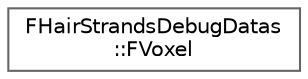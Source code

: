 digraph "Graphical Class Hierarchy"
{
 // INTERACTIVE_SVG=YES
 // LATEX_PDF_SIZE
  bgcolor="transparent";
  edge [fontname=Helvetica,fontsize=10,labelfontname=Helvetica,labelfontsize=10];
  node [fontname=Helvetica,fontsize=10,shape=box,height=0.2,width=0.4];
  rankdir="LR";
  Node0 [id="Node000000",label="FHairStrandsDebugDatas\l::FVoxel",height=0.2,width=0.4,color="grey40", fillcolor="white", style="filled",URL="$d6/d88/structFHairStrandsDebugDatas_1_1FVoxel.html",tooltip=" "];
}
